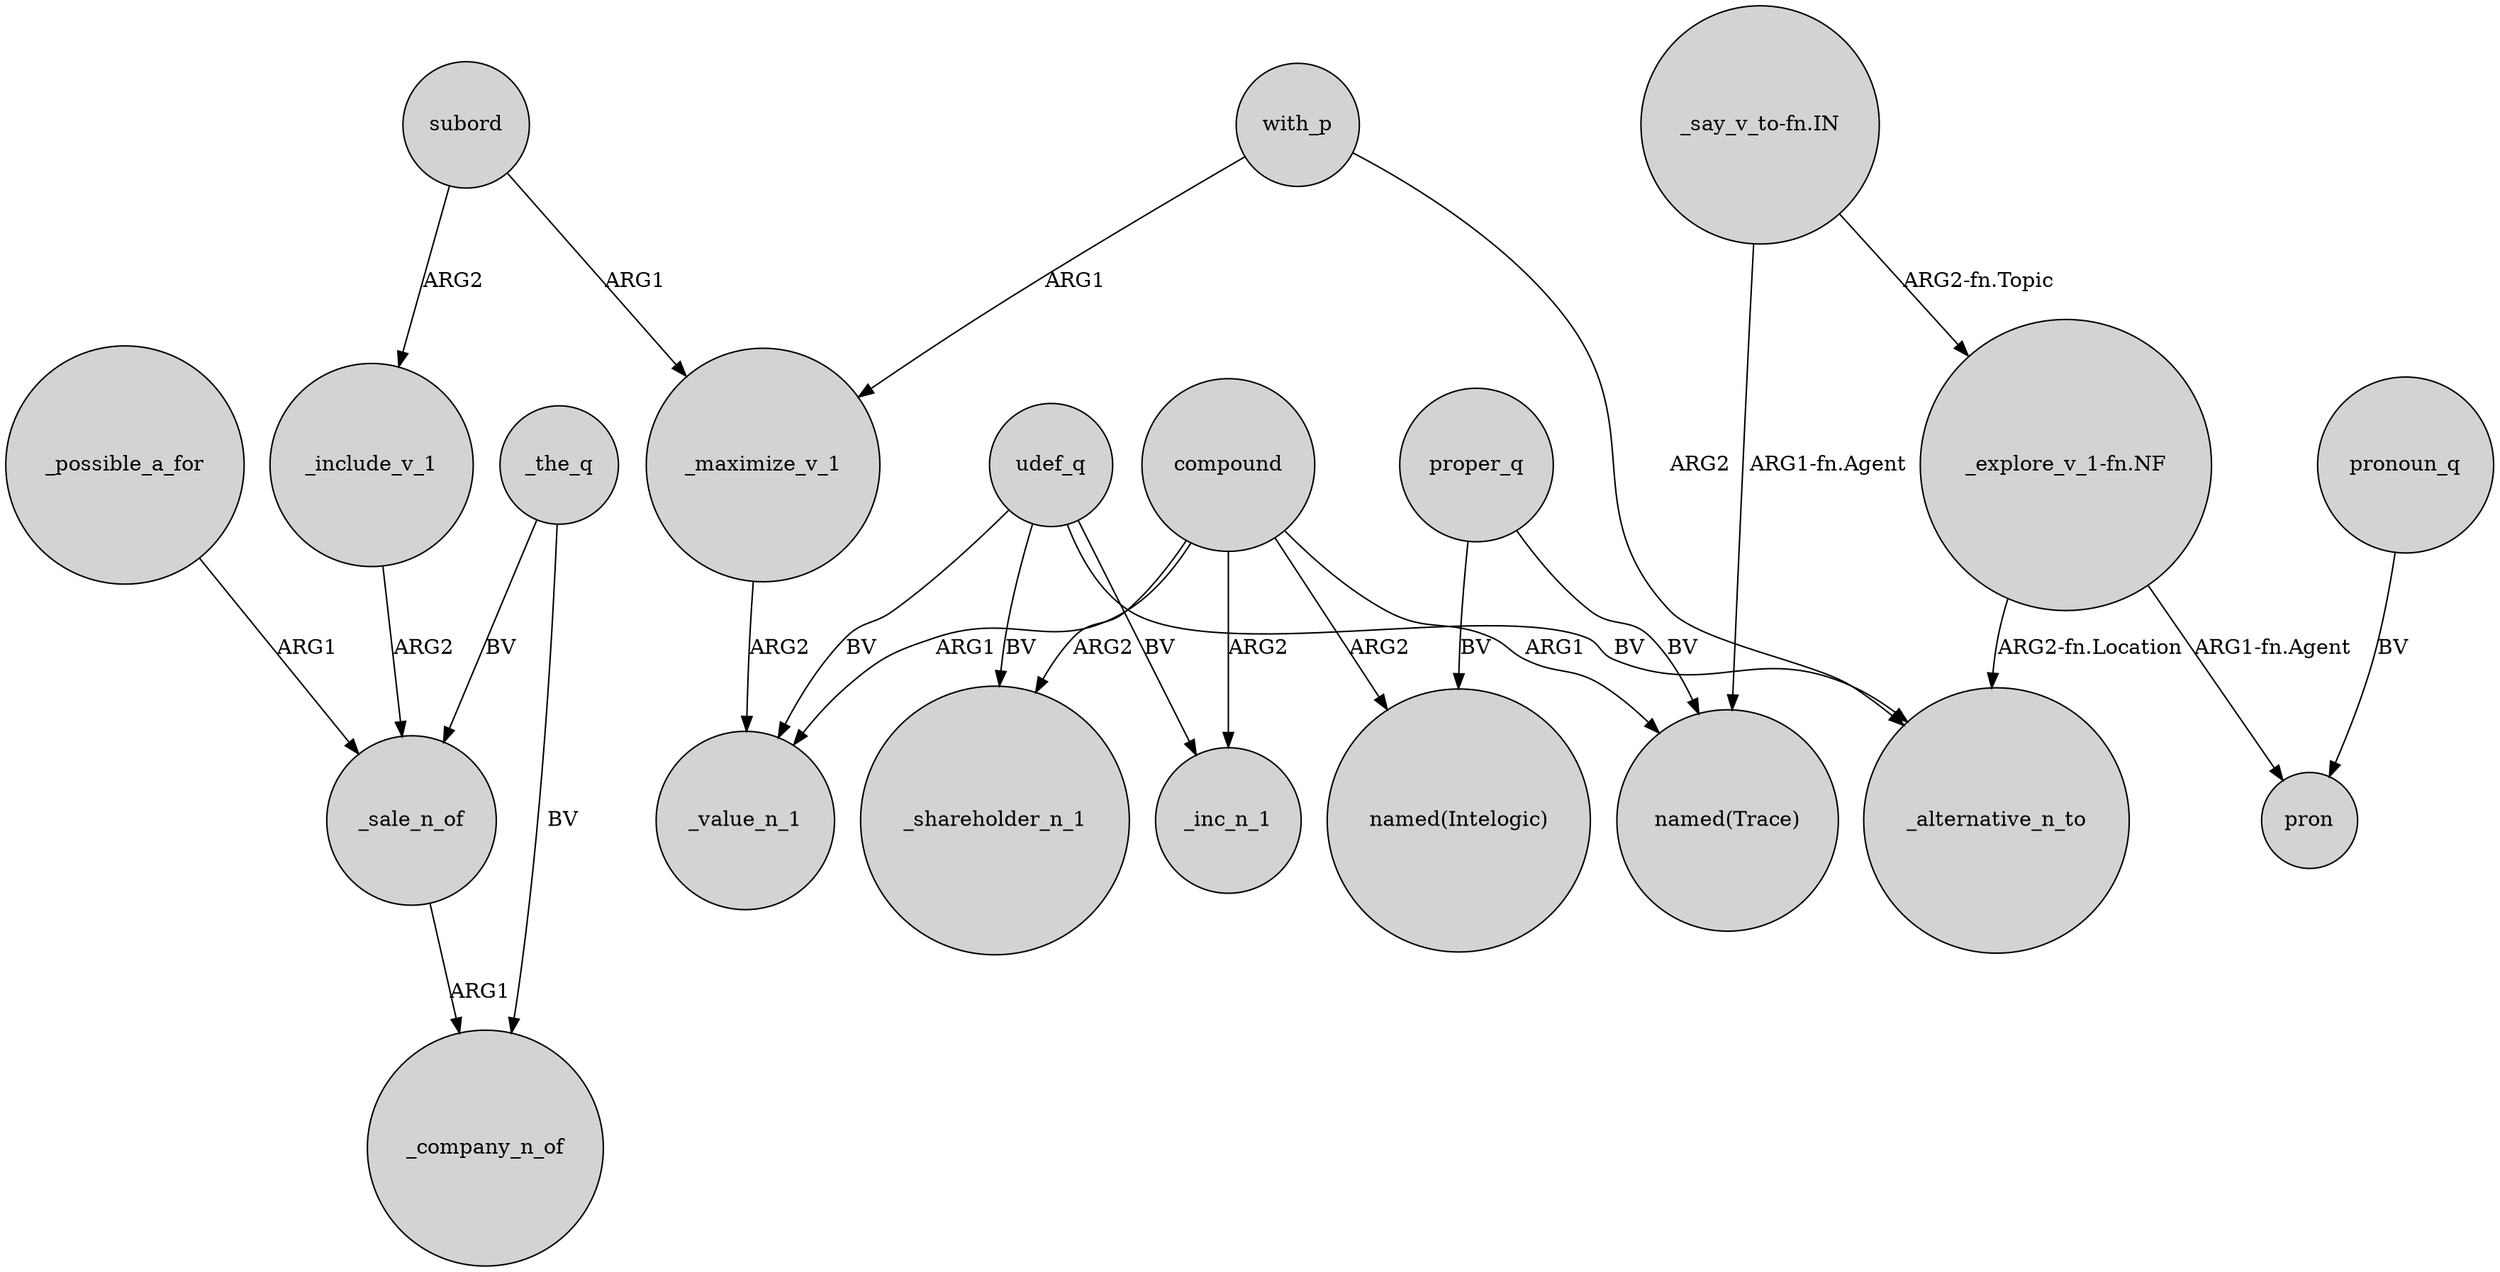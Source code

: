 digraph {
	node [shape=circle style=filled]
	_sale_n_of -> _company_n_of [label=ARG1]
	udef_q -> _inc_n_1 [label=BV]
	compound -> "named(Trace)" [label=ARG1]
	proper_q -> "named(Intelogic)" [label=BV]
	compound -> _shareholder_n_1 [label=ARG2]
	"_say_v_to-fn.IN" -> "_explore_v_1-fn.NF" [label="ARG2-fn.Topic"]
	with_p -> _alternative_n_to [label=ARG2]
	"_explore_v_1-fn.NF" -> pron [label="ARG1-fn.Agent"]
	_include_v_1 -> _sale_n_of [label=ARG2]
	udef_q -> _shareholder_n_1 [label=BV]
	_the_q -> _company_n_of [label=BV]
	proper_q -> "named(Trace)" [label=BV]
	_possible_a_for -> _sale_n_of [label=ARG1]
	pronoun_q -> pron [label=BV]
	_the_q -> _sale_n_of [label=BV]
	_maximize_v_1 -> _value_n_1 [label=ARG2]
	with_p -> _maximize_v_1 [label=ARG1]
	subord -> _include_v_1 [label=ARG2]
	udef_q -> _value_n_1 [label=BV]
	"_say_v_to-fn.IN" -> "named(Trace)" [label="ARG1-fn.Agent"]
	udef_q -> _alternative_n_to [label=BV]
	compound -> "named(Intelogic)" [label=ARG2]
	compound -> _inc_n_1 [label=ARG2]
	compound -> _value_n_1 [label=ARG1]
	"_explore_v_1-fn.NF" -> _alternative_n_to [label="ARG2-fn.Location"]
	subord -> _maximize_v_1 [label=ARG1]
}
